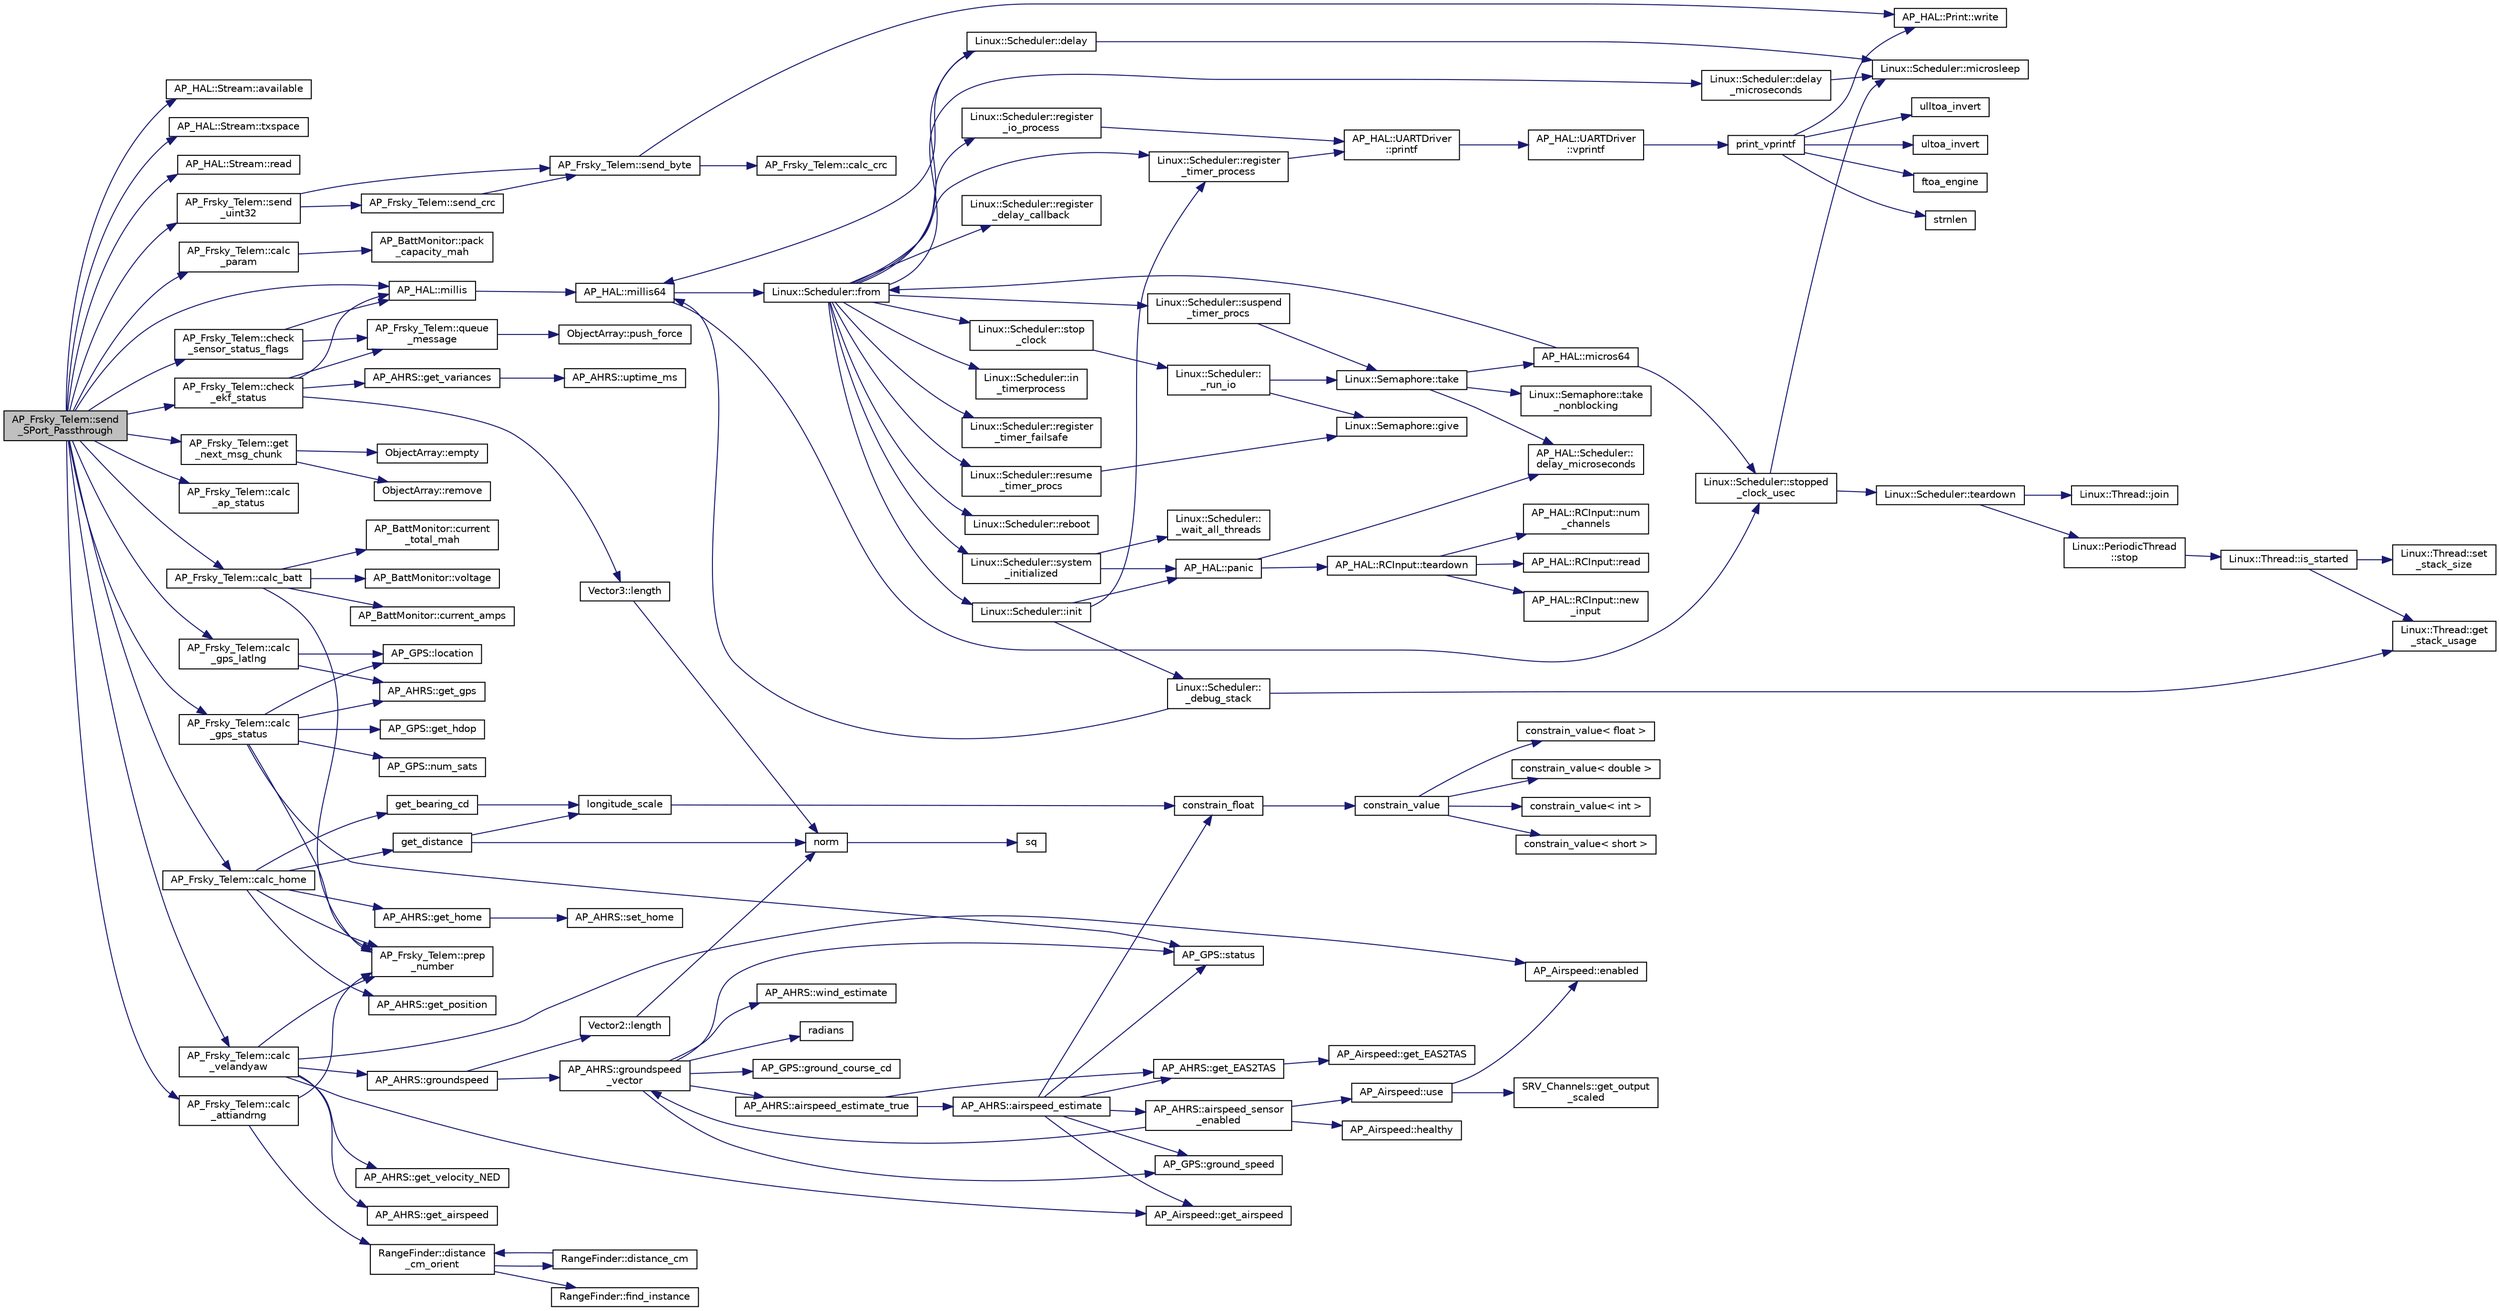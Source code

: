 digraph "AP_Frsky_Telem::send_SPort_Passthrough"
{
 // INTERACTIVE_SVG=YES
  edge [fontname="Helvetica",fontsize="10",labelfontname="Helvetica",labelfontsize="10"];
  node [fontname="Helvetica",fontsize="10",shape=record];
  rankdir="LR";
  Node1 [label="AP_Frsky_Telem::send\l_SPort_Passthrough",height=0.2,width=0.4,color="black", fillcolor="grey75", style="filled", fontcolor="black"];
  Node1 -> Node2 [color="midnightblue",fontsize="10",style="solid",fontname="Helvetica"];
  Node2 [label="AP_HAL::Stream::available",height=0.2,width=0.4,color="black", fillcolor="white", style="filled",URL="$classAP__HAL_1_1Stream.html#ae6aa935b5bbd553a2654bfec4e14961e"];
  Node1 -> Node3 [color="midnightblue",fontsize="10",style="solid",fontname="Helvetica"];
  Node3 [label="AP_HAL::Stream::txspace",height=0.2,width=0.4,color="black", fillcolor="white", style="filled",URL="$classAP__HAL_1_1Stream.html#a1768308e013072eb91ecf0ccdc171da6"];
  Node1 -> Node4 [color="midnightblue",fontsize="10",style="solid",fontname="Helvetica"];
  Node4 [label="AP_HAL::Stream::read",height=0.2,width=0.4,color="black", fillcolor="white", style="filled",URL="$classAP__HAL_1_1Stream.html#ae42ff362cc2a7e527c22f92a3740c2ac"];
  Node1 -> Node5 [color="midnightblue",fontsize="10",style="solid",fontname="Helvetica"];
  Node5 [label="AP_HAL::millis",height=0.2,width=0.4,color="black", fillcolor="white", style="filled",URL="$namespaceAP__HAL.html#a77dffbb18891996280308e21316ec186"];
  Node5 -> Node6 [color="midnightblue",fontsize="10",style="solid",fontname="Helvetica"];
  Node6 [label="AP_HAL::millis64",height=0.2,width=0.4,color="black", fillcolor="white", style="filled",URL="$namespaceAP__HAL.html#a59336c5fceaf28a76d1df1581a87a25d"];
  Node6 -> Node7 [color="midnightblue",fontsize="10",style="solid",fontname="Helvetica"];
  Node7 [label="Linux::Scheduler::from",height=0.2,width=0.4,color="black", fillcolor="white", style="filled",URL="$classLinux_1_1Scheduler.html#a53ecaae0fdc72f85bd57c4b0cff93653"];
  Node7 -> Node8 [color="midnightblue",fontsize="10",style="solid",fontname="Helvetica"];
  Node8 [label="Linux::Scheduler::init",height=0.2,width=0.4,color="black", fillcolor="white", style="filled",URL="$classLinux_1_1Scheduler.html#a3d77c332e051c28c83fb07757e7100bd"];
  Node8 -> Node9 [color="midnightblue",fontsize="10",style="solid",fontname="Helvetica"];
  Node9 [label="AP_HAL::panic",height=0.2,width=0.4,color="black", fillcolor="white", style="filled",URL="$namespaceAP__HAL.html#a71832f03d849a0c088f04fc98d3c8143"];
  Node9 -> Node10 [color="midnightblue",fontsize="10",style="solid",fontname="Helvetica"];
  Node10 [label="AP_HAL::RCInput::teardown",height=0.2,width=0.4,color="black", fillcolor="white", style="filled",URL="$classAP__HAL_1_1RCInput.html#a2bea13d38f2b9ae8bf5193a3a69f0a31"];
  Node10 -> Node11 [color="midnightblue",fontsize="10",style="solid",fontname="Helvetica"];
  Node11 [label="AP_HAL::RCInput::new\l_input",height=0.2,width=0.4,color="black", fillcolor="white", style="filled",URL="$classAP__HAL_1_1RCInput.html#aee1fade33080edef83dd7db0fad0f7da"];
  Node10 -> Node12 [color="midnightblue",fontsize="10",style="solid",fontname="Helvetica"];
  Node12 [label="AP_HAL::RCInput::num\l_channels",height=0.2,width=0.4,color="black", fillcolor="white", style="filled",URL="$classAP__HAL_1_1RCInput.html#ae55f959c6115c1f41783af3a2b6c4fcd"];
  Node10 -> Node13 [color="midnightblue",fontsize="10",style="solid",fontname="Helvetica"];
  Node13 [label="AP_HAL::RCInput::read",height=0.2,width=0.4,color="black", fillcolor="white", style="filled",URL="$classAP__HAL_1_1RCInput.html#a078fd7e6d2e6a899009ec674a8e03498"];
  Node9 -> Node14 [color="midnightblue",fontsize="10",style="solid",fontname="Helvetica"];
  Node14 [label="AP_HAL::Scheduler::\ldelay_microseconds",height=0.2,width=0.4,color="black", fillcolor="white", style="filled",URL="$classAP__HAL_1_1Scheduler.html#a78c4f1b1f192ac1c99544b6cc8f099b0"];
  Node8 -> Node15 [color="midnightblue",fontsize="10",style="solid",fontname="Helvetica"];
  Node15 [label="Linux::Scheduler::register\l_timer_process",height=0.2,width=0.4,color="black", fillcolor="white", style="filled",URL="$classLinux_1_1Scheduler.html#a02a34a123dfebaf360f7010745e1e646"];
  Node15 -> Node16 [color="midnightblue",fontsize="10",style="solid",fontname="Helvetica"];
  Node16 [label="AP_HAL::UARTDriver\l::printf",height=0.2,width=0.4,color="black", fillcolor="white", style="filled",URL="$classAP__HAL_1_1UARTDriver.html#a6ceedc792594e59fc7d80b39a435f027"];
  Node16 -> Node17 [color="midnightblue",fontsize="10",style="solid",fontname="Helvetica"];
  Node17 [label="AP_HAL::UARTDriver\l::vprintf",height=0.2,width=0.4,color="black", fillcolor="white", style="filled",URL="$classAP__HAL_1_1UARTDriver.html#aa8abfb6d6641299472c29ac1edde559f"];
  Node17 -> Node18 [color="midnightblue",fontsize="10",style="solid",fontname="Helvetica"];
  Node18 [label="print_vprintf",height=0.2,width=0.4,color="black", fillcolor="white", style="filled",URL="$print__vprintf_8cpp.html#a1534eaeab54696df96975b56d9f49212"];
  Node18 -> Node19 [color="midnightblue",fontsize="10",style="solid",fontname="Helvetica"];
  Node19 [label="AP_HAL::Print::write",height=0.2,width=0.4,color="black", fillcolor="white", style="filled",URL="$classAP__HAL_1_1Print.html#acc65391952a43334f8f5c9bef341f501"];
  Node18 -> Node20 [color="midnightblue",fontsize="10",style="solid",fontname="Helvetica"];
  Node20 [label="ftoa_engine",height=0.2,width=0.4,color="black", fillcolor="white", style="filled",URL="$ftoa__engine_8cpp.html#a1c28234da8f20b43c85890d4bb452947"];
  Node18 -> Node21 [color="midnightblue",fontsize="10",style="solid",fontname="Helvetica"];
  Node21 [label="strnlen",height=0.2,width=0.4,color="black", fillcolor="white", style="filled",URL="$replace_8cpp.html#a880bcc7b85a09e6254691bebd5344b51"];
  Node18 -> Node22 [color="midnightblue",fontsize="10",style="solid",fontname="Helvetica"];
  Node22 [label="ulltoa_invert",height=0.2,width=0.4,color="black", fillcolor="white", style="filled",URL="$utoa__invert_8cpp.html#a34926f552460b47c414ec4d83b32815c"];
  Node18 -> Node23 [color="midnightblue",fontsize="10",style="solid",fontname="Helvetica"];
  Node23 [label="ultoa_invert",height=0.2,width=0.4,color="black", fillcolor="white", style="filled",URL="$utoa__invert_8cpp.html#a5d99bba8e697c1e11da489d88fca8559"];
  Node8 -> Node24 [color="midnightblue",fontsize="10",style="solid",fontname="Helvetica"];
  Node24 [label="Linux::Scheduler::\l_debug_stack",height=0.2,width=0.4,color="black", fillcolor="white", style="filled",URL="$classLinux_1_1Scheduler.html#a163eb7b285c95b1b1d036fc61d723910"];
  Node24 -> Node6 [color="midnightblue",fontsize="10",style="solid",fontname="Helvetica"];
  Node24 -> Node25 [color="midnightblue",fontsize="10",style="solid",fontname="Helvetica"];
  Node25 [label="Linux::Thread::get\l_stack_usage",height=0.2,width=0.4,color="black", fillcolor="white", style="filled",URL="$classLinux_1_1Thread.html#a6884970a0811ae21953c57fb98aa6e96"];
  Node7 -> Node26 [color="midnightblue",fontsize="10",style="solid",fontname="Helvetica"];
  Node26 [label="Linux::Scheduler::delay",height=0.2,width=0.4,color="black", fillcolor="white", style="filled",URL="$classLinux_1_1Scheduler.html#a14f3239ecbb9889823b20dc9de655c2f"];
  Node26 -> Node6 [color="midnightblue",fontsize="10",style="solid",fontname="Helvetica"];
  Node26 -> Node27 [color="midnightblue",fontsize="10",style="solid",fontname="Helvetica"];
  Node27 [label="Linux::Scheduler::microsleep",height=0.2,width=0.4,color="black", fillcolor="white", style="filled",URL="$classLinux_1_1Scheduler.html#a647872aff158b510c56862f51f951538"];
  Node7 -> Node28 [color="midnightblue",fontsize="10",style="solid",fontname="Helvetica"];
  Node28 [label="Linux::Scheduler::delay\l_microseconds",height=0.2,width=0.4,color="black", fillcolor="white", style="filled",URL="$classLinux_1_1Scheduler.html#a4cffd5bcba0175bf49c7aa75ff3bf09a"];
  Node28 -> Node27 [color="midnightblue",fontsize="10",style="solid",fontname="Helvetica"];
  Node7 -> Node29 [color="midnightblue",fontsize="10",style="solid",fontname="Helvetica"];
  Node29 [label="Linux::Scheduler::register\l_delay_callback",height=0.2,width=0.4,color="black", fillcolor="white", style="filled",URL="$classLinux_1_1Scheduler.html#a5cb50b637d5fd3e5f9220bc23db0fb3f"];
  Node7 -> Node15 [color="midnightblue",fontsize="10",style="solid",fontname="Helvetica"];
  Node7 -> Node30 [color="midnightblue",fontsize="10",style="solid",fontname="Helvetica"];
  Node30 [label="Linux::Scheduler::register\l_io_process",height=0.2,width=0.4,color="black", fillcolor="white", style="filled",URL="$classLinux_1_1Scheduler.html#aa2be97cb8686d72cc322fb38f69a940c"];
  Node30 -> Node16 [color="midnightblue",fontsize="10",style="solid",fontname="Helvetica"];
  Node7 -> Node31 [color="midnightblue",fontsize="10",style="solid",fontname="Helvetica"];
  Node31 [label="Linux::Scheduler::suspend\l_timer_procs",height=0.2,width=0.4,color="black", fillcolor="white", style="filled",URL="$classLinux_1_1Scheduler.html#abba967d02c28cb0b16a7cebbff9bc6d6"];
  Node31 -> Node32 [color="midnightblue",fontsize="10",style="solid",fontname="Helvetica"];
  Node32 [label="Linux::Semaphore::take",height=0.2,width=0.4,color="black", fillcolor="white", style="filled",URL="$classLinux_1_1Semaphore.html#afc4c8706abb7e68aa4001ea372dc614e"];
  Node32 -> Node33 [color="midnightblue",fontsize="10",style="solid",fontname="Helvetica"];
  Node33 [label="Linux::Semaphore::take\l_nonblocking",height=0.2,width=0.4,color="black", fillcolor="white", style="filled",URL="$classLinux_1_1Semaphore.html#a561b4f40f3a76335f1a686c2aed526f9"];
  Node32 -> Node34 [color="midnightblue",fontsize="10",style="solid",fontname="Helvetica"];
  Node34 [label="AP_HAL::micros64",height=0.2,width=0.4,color="black", fillcolor="white", style="filled",URL="$namespaceAP__HAL.html#a7aa0ce7625c9680e30ff4a99940907a5"];
  Node34 -> Node7 [color="midnightblue",fontsize="10",style="solid",fontname="Helvetica"];
  Node34 -> Node35 [color="midnightblue",fontsize="10",style="solid",fontname="Helvetica"];
  Node35 [label="Linux::Scheduler::stopped\l_clock_usec",height=0.2,width=0.4,color="black", fillcolor="white", style="filled",URL="$classLinux_1_1Scheduler.html#a682b4c34f330f66db5ab4aa5d96e13f9"];
  Node35 -> Node27 [color="midnightblue",fontsize="10",style="solid",fontname="Helvetica"];
  Node35 -> Node36 [color="midnightblue",fontsize="10",style="solid",fontname="Helvetica"];
  Node36 [label="Linux::Scheduler::teardown",height=0.2,width=0.4,color="black", fillcolor="white", style="filled",URL="$classLinux_1_1Scheduler.html#ab373a83d818679432520ea881044b2a7"];
  Node36 -> Node37 [color="midnightblue",fontsize="10",style="solid",fontname="Helvetica"];
  Node37 [label="Linux::PeriodicThread\l::stop",height=0.2,width=0.4,color="black", fillcolor="white", style="filled",URL="$classLinux_1_1PeriodicThread.html#a136aaf6e713f63b246fc4a2905e6e9a1"];
  Node37 -> Node38 [color="midnightblue",fontsize="10",style="solid",fontname="Helvetica"];
  Node38 [label="Linux::Thread::is_started",height=0.2,width=0.4,color="black", fillcolor="white", style="filled",URL="$classLinux_1_1Thread.html#a240d7b48a9a8eb43638f67295a1819e5"];
  Node38 -> Node25 [color="midnightblue",fontsize="10",style="solid",fontname="Helvetica"];
  Node38 -> Node39 [color="midnightblue",fontsize="10",style="solid",fontname="Helvetica"];
  Node39 [label="Linux::Thread::set\l_stack_size",height=0.2,width=0.4,color="black", fillcolor="white", style="filled",URL="$classLinux_1_1Thread.html#a8d3282b714faaf68eae534e9276419f0"];
  Node36 -> Node40 [color="midnightblue",fontsize="10",style="solid",fontname="Helvetica"];
  Node40 [label="Linux::Thread::join",height=0.2,width=0.4,color="black", fillcolor="white", style="filled",URL="$classLinux_1_1Thread.html#a32b7d184279634922e2f3b23b584fbcd"];
  Node32 -> Node14 [color="midnightblue",fontsize="10",style="solid",fontname="Helvetica"];
  Node7 -> Node41 [color="midnightblue",fontsize="10",style="solid",fontname="Helvetica"];
  Node41 [label="Linux::Scheduler::resume\l_timer_procs",height=0.2,width=0.4,color="black", fillcolor="white", style="filled",URL="$classLinux_1_1Scheduler.html#aee4e701b92cb4721c4de1bfcdcded70c"];
  Node41 -> Node42 [color="midnightblue",fontsize="10",style="solid",fontname="Helvetica"];
  Node42 [label="Linux::Semaphore::give",height=0.2,width=0.4,color="black", fillcolor="white", style="filled",URL="$classLinux_1_1Semaphore.html#a216f91636f64b57b59d43ef64af91624"];
  Node7 -> Node43 [color="midnightblue",fontsize="10",style="solid",fontname="Helvetica"];
  Node43 [label="Linux::Scheduler::in\l_timerprocess",height=0.2,width=0.4,color="black", fillcolor="white", style="filled",URL="$classLinux_1_1Scheduler.html#af23753e7c6bfa97553db215a64235455"];
  Node7 -> Node44 [color="midnightblue",fontsize="10",style="solid",fontname="Helvetica"];
  Node44 [label="Linux::Scheduler::register\l_timer_failsafe",height=0.2,width=0.4,color="black", fillcolor="white", style="filled",URL="$classLinux_1_1Scheduler.html#ac193459e3575c7a0588fdc72250c2044"];
  Node7 -> Node45 [color="midnightblue",fontsize="10",style="solid",fontname="Helvetica"];
  Node45 [label="Linux::Scheduler::system\l_initialized",height=0.2,width=0.4,color="black", fillcolor="white", style="filled",URL="$classLinux_1_1Scheduler.html#ad6070a7ee637adf5101b1e6b6efbf8f6"];
  Node45 -> Node9 [color="midnightblue",fontsize="10",style="solid",fontname="Helvetica"];
  Node45 -> Node46 [color="midnightblue",fontsize="10",style="solid",fontname="Helvetica"];
  Node46 [label="Linux::Scheduler::\l_wait_all_threads",height=0.2,width=0.4,color="black", fillcolor="white", style="filled",URL="$classLinux_1_1Scheduler.html#ac52c8da3f1f4fd79c50bd64379daf399"];
  Node7 -> Node47 [color="midnightblue",fontsize="10",style="solid",fontname="Helvetica"];
  Node47 [label="Linux::Scheduler::reboot",height=0.2,width=0.4,color="black", fillcolor="white", style="filled",URL="$classLinux_1_1Scheduler.html#ae72cfa66c849ffd882ef518c35c71e69"];
  Node7 -> Node48 [color="midnightblue",fontsize="10",style="solid",fontname="Helvetica"];
  Node48 [label="Linux::Scheduler::stop\l_clock",height=0.2,width=0.4,color="black", fillcolor="white", style="filled",URL="$classLinux_1_1Scheduler.html#a392aebafcdfe9a812e4db4b7a9dcce9c"];
  Node48 -> Node49 [color="midnightblue",fontsize="10",style="solid",fontname="Helvetica"];
  Node49 [label="Linux::Scheduler::\l_run_io",height=0.2,width=0.4,color="black", fillcolor="white", style="filled",URL="$classLinux_1_1Scheduler.html#a70b024d7d0886bf47b46cc3ee310d638"];
  Node49 -> Node32 [color="midnightblue",fontsize="10",style="solid",fontname="Helvetica"];
  Node49 -> Node42 [color="midnightblue",fontsize="10",style="solid",fontname="Helvetica"];
  Node6 -> Node35 [color="midnightblue",fontsize="10",style="solid",fontname="Helvetica"];
  Node1 -> Node50 [color="midnightblue",fontsize="10",style="solid",fontname="Helvetica"];
  Node50 [label="AP_Frsky_Telem::send\l_uint32",height=0.2,width=0.4,color="black", fillcolor="white", style="filled",URL="$classAP__Frsky__Telem.html#ad990138e15c63b3398944af22e89844b"];
  Node50 -> Node51 [color="midnightblue",fontsize="10",style="solid",fontname="Helvetica"];
  Node51 [label="AP_Frsky_Telem::send_byte",height=0.2,width=0.4,color="black", fillcolor="white", style="filled",URL="$classAP__Frsky__Telem.html#ae275bd26952ce5ba1eda5650cc7bdcd1"];
  Node51 -> Node19 [color="midnightblue",fontsize="10",style="solid",fontname="Helvetica"];
  Node51 -> Node52 [color="midnightblue",fontsize="10",style="solid",fontname="Helvetica"];
  Node52 [label="AP_Frsky_Telem::calc_crc",height=0.2,width=0.4,color="black", fillcolor="white", style="filled",URL="$classAP__Frsky__Telem.html#a276d82db4184b09f3c21934ed9a715b6"];
  Node50 -> Node53 [color="midnightblue",fontsize="10",style="solid",fontname="Helvetica"];
  Node53 [label="AP_Frsky_Telem::send_crc",height=0.2,width=0.4,color="black", fillcolor="white", style="filled",URL="$classAP__Frsky__Telem.html#a40947bbc812b8af55d8c01e41888cc11"];
  Node53 -> Node51 [color="midnightblue",fontsize="10",style="solid",fontname="Helvetica"];
  Node1 -> Node54 [color="midnightblue",fontsize="10",style="solid",fontname="Helvetica"];
  Node54 [label="AP_Frsky_Telem::calc\l_param",height=0.2,width=0.4,color="black", fillcolor="white", style="filled",URL="$classAP__Frsky__Telem.html#afe0760c05ed6c709a762c5b28b15369c"];
  Node54 -> Node55 [color="midnightblue",fontsize="10",style="solid",fontname="Helvetica"];
  Node55 [label="AP_BattMonitor::pack\l_capacity_mah",height=0.2,width=0.4,color="black", fillcolor="white", style="filled",URL="$classAP__BattMonitor.html#a3d76e9c773148f56a8c73715c535365b",tooltip="pack_capacity_mah - returns the capacity of the battery pack in mAh when the pack is full ..."];
  Node1 -> Node56 [color="midnightblue",fontsize="10",style="solid",fontname="Helvetica"];
  Node56 [label="AP_Frsky_Telem::check\l_sensor_status_flags",height=0.2,width=0.4,color="black", fillcolor="white", style="filled",URL="$classAP__Frsky__Telem.html#a190c956e56465e105b8e81d4bdc3dd58"];
  Node56 -> Node5 [color="midnightblue",fontsize="10",style="solid",fontname="Helvetica"];
  Node56 -> Node57 [color="midnightblue",fontsize="10",style="solid",fontname="Helvetica"];
  Node57 [label="AP_Frsky_Telem::queue\l_message",height=0.2,width=0.4,color="black", fillcolor="white", style="filled",URL="$classAP__Frsky__Telem.html#aef21b9f33af863589feda48a23877380"];
  Node57 -> Node58 [color="midnightblue",fontsize="10",style="solid",fontname="Helvetica"];
  Node58 [label="ObjectArray::push_force",height=0.2,width=0.4,color="black", fillcolor="white", style="filled",URL="$classObjectArray.html#aec1630ad862991767b30ae80a71a26ea"];
  Node1 -> Node59 [color="midnightblue",fontsize="10",style="solid",fontname="Helvetica"];
  Node59 [label="AP_Frsky_Telem::check\l_ekf_status",height=0.2,width=0.4,color="black", fillcolor="white", style="filled",URL="$classAP__Frsky__Telem.html#ae7cda6dffbc204a0a9ca7b5ff92d8f94"];
  Node59 -> Node60 [color="midnightblue",fontsize="10",style="solid",fontname="Helvetica"];
  Node60 [label="AP_AHRS::get_variances",height=0.2,width=0.4,color="black", fillcolor="white", style="filled",URL="$classAP__AHRS.html#a3349640edf9d643f40fd0c8247f2cf09"];
  Node60 -> Node61 [color="midnightblue",fontsize="10",style="solid",fontname="Helvetica"];
  Node61 [label="AP_AHRS::uptime_ms",height=0.2,width=0.4,color="black", fillcolor="white", style="filled",URL="$classAP__AHRS.html#adab911dc87e234603bea168495da909a"];
  Node59 -> Node5 [color="midnightblue",fontsize="10",style="solid",fontname="Helvetica"];
  Node59 -> Node57 [color="midnightblue",fontsize="10",style="solid",fontname="Helvetica"];
  Node59 -> Node62 [color="midnightblue",fontsize="10",style="solid",fontname="Helvetica"];
  Node62 [label="Vector3::length",height=0.2,width=0.4,color="black", fillcolor="white", style="filled",URL="$classVector3.html#ac1fd5514e368a1e1c2d13f71eda18345"];
  Node62 -> Node63 [color="midnightblue",fontsize="10",style="solid",fontname="Helvetica"];
  Node63 [label="norm",height=0.2,width=0.4,color="black", fillcolor="white", style="filled",URL="$AP__Math_8h.html#adc76d4a5e5c9ae8cb7ab17b55c40d636"];
  Node63 -> Node64 [color="midnightblue",fontsize="10",style="solid",fontname="Helvetica"];
  Node64 [label="sq",height=0.2,width=0.4,color="black", fillcolor="white", style="filled",URL="$AP__Math_8h.html#a0375e3d67fd3911cacee5c3e1408c0f2"];
  Node1 -> Node65 [color="midnightblue",fontsize="10",style="solid",fontname="Helvetica"];
  Node65 [label="AP_Frsky_Telem::get\l_next_msg_chunk",height=0.2,width=0.4,color="black", fillcolor="white", style="filled",URL="$classAP__Frsky__Telem.html#a9b18635b5772cc590d732daef12232d1"];
  Node65 -> Node66 [color="midnightblue",fontsize="10",style="solid",fontname="Helvetica"];
  Node66 [label="ObjectArray::empty",height=0.2,width=0.4,color="black", fillcolor="white", style="filled",URL="$classObjectArray.html#a9cb518b23d7c273633e695bb9a860e04"];
  Node65 -> Node67 [color="midnightblue",fontsize="10",style="solid",fontname="Helvetica"];
  Node67 [label="ObjectArray::remove",height=0.2,width=0.4,color="black", fillcolor="white", style="filled",URL="$classObjectArray.html#a3efdbf78d37df270fe82be465a0ec0f7"];
  Node1 -> Node68 [color="midnightblue",fontsize="10",style="solid",fontname="Helvetica"];
  Node68 [label="AP_Frsky_Telem::calc\l_ap_status",height=0.2,width=0.4,color="black", fillcolor="white", style="filled",URL="$classAP__Frsky__Telem.html#a7097d001312f9904520919f74351ee77"];
  Node1 -> Node69 [color="midnightblue",fontsize="10",style="solid",fontname="Helvetica"];
  Node69 [label="AP_Frsky_Telem::calc_batt",height=0.2,width=0.4,color="black", fillcolor="white", style="filled",URL="$classAP__Frsky__Telem.html#a302a7e3a740f38607249e045ee726670"];
  Node69 -> Node70 [color="midnightblue",fontsize="10",style="solid",fontname="Helvetica"];
  Node70 [label="AP_BattMonitor::voltage",height=0.2,width=0.4,color="black", fillcolor="white", style="filled",URL="$classAP__BattMonitor.html#ab5789eb7d45ec25b685adfaaf9167284",tooltip="voltage - returns battery voltage in millivolts "];
  Node69 -> Node71 [color="midnightblue",fontsize="10",style="solid",fontname="Helvetica"];
  Node71 [label="AP_Frsky_Telem::prep\l_number",height=0.2,width=0.4,color="black", fillcolor="white", style="filled",URL="$classAP__Frsky__Telem.html#aea60e986f6cff0d30f76fff2c80c758a"];
  Node69 -> Node72 [color="midnightblue",fontsize="10",style="solid",fontname="Helvetica"];
  Node72 [label="AP_BattMonitor::current_amps",height=0.2,width=0.4,color="black", fillcolor="white", style="filled",URL="$classAP__BattMonitor.html#af73075a42b0aa50dca77e16625fb1122",tooltip="current_amps - returns the instantaneous current draw in amperes "];
  Node69 -> Node73 [color="midnightblue",fontsize="10",style="solid",fontname="Helvetica"];
  Node73 [label="AP_BattMonitor::current\l_total_mah",height=0.2,width=0.4,color="black", fillcolor="white", style="filled",URL="$classAP__BattMonitor.html#a5744db673ce4cbaffe3da159451c3d5f",tooltip="current_total_mah - returns total current drawn since start-up in amp-hours "];
  Node1 -> Node74 [color="midnightblue",fontsize="10",style="solid",fontname="Helvetica"];
  Node74 [label="AP_Frsky_Telem::calc\l_gps_status",height=0.2,width=0.4,color="black", fillcolor="white", style="filled",URL="$classAP__Frsky__Telem.html#ac5edb8c5db113e6b11f836cce49c3b4e"];
  Node74 -> Node75 [color="midnightblue",fontsize="10",style="solid",fontname="Helvetica"];
  Node75 [label="AP_AHRS::get_gps",height=0.2,width=0.4,color="black", fillcolor="white", style="filled",URL="$classAP__AHRS.html#a3316284b2bf12b8db1b4a39539799efc"];
  Node74 -> Node76 [color="midnightblue",fontsize="10",style="solid",fontname="Helvetica"];
  Node76 [label="AP_GPS::num_sats",height=0.2,width=0.4,color="black", fillcolor="white", style="filled",URL="$classAP__GPS.html#af74c8da8ab7394a33b0f0e64582d8648"];
  Node74 -> Node77 [color="midnightblue",fontsize="10",style="solid",fontname="Helvetica"];
  Node77 [label="AP_GPS::status",height=0.2,width=0.4,color="black", fillcolor="white", style="filled",URL="$classAP__GPS.html#a9093c8cf1d5a78ccd8677229bb314d37",tooltip="Query GPS status. "];
  Node74 -> Node71 [color="midnightblue",fontsize="10",style="solid",fontname="Helvetica"];
  Node74 -> Node78 [color="midnightblue",fontsize="10",style="solid",fontname="Helvetica"];
  Node78 [label="AP_GPS::get_hdop",height=0.2,width=0.4,color="black", fillcolor="white", style="filled",URL="$classAP__GPS.html#ae70aabdca2602d0a8f12f3e7696b3c55"];
  Node74 -> Node79 [color="midnightblue",fontsize="10",style="solid",fontname="Helvetica"];
  Node79 [label="AP_GPS::location",height=0.2,width=0.4,color="black", fillcolor="white", style="filled",URL="$classAP__GPS.html#a2ca8a9bad47faad1baeb09e124979022"];
  Node1 -> Node80 [color="midnightblue",fontsize="10",style="solid",fontname="Helvetica"];
  Node80 [label="AP_Frsky_Telem::calc_home",height=0.2,width=0.4,color="black", fillcolor="white", style="filled",URL="$classAP__Frsky__Telem.html#a387b32af73957b93ce8eb2f4e0d0129f"];
  Node80 -> Node81 [color="midnightblue",fontsize="10",style="solid",fontname="Helvetica"];
  Node81 [label="AP_AHRS::get_position",height=0.2,width=0.4,color="black", fillcolor="white", style="filled",URL="$classAP__AHRS.html#a861802533d7f8a91efc39425ac9c724f"];
  Node80 -> Node82 [color="midnightblue",fontsize="10",style="solid",fontname="Helvetica"];
  Node82 [label="AP_AHRS::get_home",height=0.2,width=0.4,color="black", fillcolor="white", style="filled",URL="$classAP__AHRS.html#aea45b16e6469a3b392b8bf52fb864732"];
  Node82 -> Node83 [color="midnightblue",fontsize="10",style="solid",fontname="Helvetica"];
  Node83 [label="AP_AHRS::set_home",height=0.2,width=0.4,color="black", fillcolor="white", style="filled",URL="$classAP__AHRS.html#a702b6313fff141dced78533a4d258ab0"];
  Node80 -> Node71 [color="midnightblue",fontsize="10",style="solid",fontname="Helvetica"];
  Node80 -> Node84 [color="midnightblue",fontsize="10",style="solid",fontname="Helvetica"];
  Node84 [label="get_distance",height=0.2,width=0.4,color="black", fillcolor="white", style="filled",URL="$location_8cpp.html#aa825a788804b8dd4cf1e3cfb42960a8b"];
  Node84 -> Node85 [color="midnightblue",fontsize="10",style="solid",fontname="Helvetica"];
  Node85 [label="longitude_scale",height=0.2,width=0.4,color="black", fillcolor="white", style="filled",URL="$location_8cpp.html#ad2368c582f3e0c135e2a74772f4db61a"];
  Node85 -> Node86 [color="midnightblue",fontsize="10",style="solid",fontname="Helvetica"];
  Node86 [label="constrain_float",height=0.2,width=0.4,color="black", fillcolor="white", style="filled",URL="$AP__Math_8h.html#ad525609d9dba6ffa556a0fbf08a3f9b4"];
  Node86 -> Node87 [color="midnightblue",fontsize="10",style="solid",fontname="Helvetica"];
  Node87 [label="constrain_value",height=0.2,width=0.4,color="black", fillcolor="white", style="filled",URL="$AP__Math_8h.html#a20e8f8671c282c69c1954652b6d61585"];
  Node87 -> Node88 [color="midnightblue",fontsize="10",style="solid",fontname="Helvetica"];
  Node88 [label="constrain_value\< int \>",height=0.2,width=0.4,color="black", fillcolor="white", style="filled",URL="$AP__Math_8cpp.html#a37e8e901754cb9c8e53a8e3030c82c50"];
  Node87 -> Node89 [color="midnightblue",fontsize="10",style="solid",fontname="Helvetica"];
  Node89 [label="constrain_value\< short \>",height=0.2,width=0.4,color="black", fillcolor="white", style="filled",URL="$AP__Math_8cpp.html#afdbe107ec1987d318a6347816fbf2b89"];
  Node87 -> Node90 [color="midnightblue",fontsize="10",style="solid",fontname="Helvetica"];
  Node90 [label="constrain_value\< float \>",height=0.2,width=0.4,color="black", fillcolor="white", style="filled",URL="$AP__Math_8cpp.html#ae6c621670c214da687de21d4e3a92587"];
  Node87 -> Node91 [color="midnightblue",fontsize="10",style="solid",fontname="Helvetica"];
  Node91 [label="constrain_value\< double \>",height=0.2,width=0.4,color="black", fillcolor="white", style="filled",URL="$AP__Math_8cpp.html#afe3990b00e9abc43fa97dfaf8e32f5c4"];
  Node84 -> Node63 [color="midnightblue",fontsize="10",style="solid",fontname="Helvetica"];
  Node80 -> Node92 [color="midnightblue",fontsize="10",style="solid",fontname="Helvetica"];
  Node92 [label="get_bearing_cd",height=0.2,width=0.4,color="black", fillcolor="white", style="filled",URL="$location_8cpp.html#a224e7b94333df3a15a18499026474ac9"];
  Node92 -> Node85 [color="midnightblue",fontsize="10",style="solid",fontname="Helvetica"];
  Node1 -> Node93 [color="midnightblue",fontsize="10",style="solid",fontname="Helvetica"];
  Node93 [label="AP_Frsky_Telem::calc\l_velandyaw",height=0.2,width=0.4,color="black", fillcolor="white", style="filled",URL="$classAP__Frsky__Telem.html#a65fa8c7eb737862f78428a02ebedd535"];
  Node93 -> Node94 [color="midnightblue",fontsize="10",style="solid",fontname="Helvetica"];
  Node94 [label="AP_AHRS::get_velocity_NED",height=0.2,width=0.4,color="black", fillcolor="white", style="filled",URL="$classAP__AHRS.html#a964855631b6a020e36e3913f51d448d7"];
  Node93 -> Node71 [color="midnightblue",fontsize="10",style="solid",fontname="Helvetica"];
  Node93 -> Node95 [color="midnightblue",fontsize="10",style="solid",fontname="Helvetica"];
  Node95 [label="AP_AHRS::get_airspeed",height=0.2,width=0.4,color="black", fillcolor="white", style="filled",URL="$classAP__AHRS.html#a2e82ec5ae0f44ff0e9e944e354b17eb3"];
  Node93 -> Node96 [color="midnightblue",fontsize="10",style="solid",fontname="Helvetica"];
  Node96 [label="AP_Airspeed::enabled",height=0.2,width=0.4,color="black", fillcolor="white", style="filled",URL="$classAP__Airspeed.html#a4721e9a79d9611e1f693d4850c07edc0"];
  Node93 -> Node97 [color="midnightblue",fontsize="10",style="solid",fontname="Helvetica"];
  Node97 [label="AP_Airspeed::get_airspeed",height=0.2,width=0.4,color="black", fillcolor="white", style="filled",URL="$classAP__Airspeed.html#a1027b15b91e0af1dbfe8b999a88c8a25"];
  Node93 -> Node98 [color="midnightblue",fontsize="10",style="solid",fontname="Helvetica"];
  Node98 [label="AP_AHRS::groundspeed",height=0.2,width=0.4,color="black", fillcolor="white", style="filled",URL="$classAP__AHRS.html#a11efcc2b48256bf736f33ac26063ae16"];
  Node98 -> Node99 [color="midnightblue",fontsize="10",style="solid",fontname="Helvetica"];
  Node99 [label="AP_AHRS::groundspeed\l_vector",height=0.2,width=0.4,color="black", fillcolor="white", style="filled",URL="$classAP__AHRS.html#aa2fd48ce0265df723cc8d05bb2150749"];
  Node99 -> Node100 [color="midnightblue",fontsize="10",style="solid",fontname="Helvetica"];
  Node100 [label="AP_AHRS::airspeed_estimate_true",height=0.2,width=0.4,color="black", fillcolor="white", style="filled",URL="$classAP__AHRS.html#a1c783993c43f6d833d67cebea7e82a2c"];
  Node100 -> Node101 [color="midnightblue",fontsize="10",style="solid",fontname="Helvetica"];
  Node101 [label="AP_AHRS::airspeed_estimate",height=0.2,width=0.4,color="black", fillcolor="white", style="filled",URL="$classAP__AHRS.html#a39289d0dde31413ad172fcf2847fce4a"];
  Node101 -> Node102 [color="midnightblue",fontsize="10",style="solid",fontname="Helvetica"];
  Node102 [label="AP_AHRS::airspeed_sensor\l_enabled",height=0.2,width=0.4,color="black", fillcolor="white", style="filled",URL="$classAP__AHRS.html#a8691156c332da099e3f5952e72ae2a58"];
  Node102 -> Node103 [color="midnightblue",fontsize="10",style="solid",fontname="Helvetica"];
  Node103 [label="AP_Airspeed::use",height=0.2,width=0.4,color="black", fillcolor="white", style="filled",URL="$classAP__Airspeed.html#a6162295b433e3a863c0d4b9086b19014"];
  Node103 -> Node96 [color="midnightblue",fontsize="10",style="solid",fontname="Helvetica"];
  Node103 -> Node104 [color="midnightblue",fontsize="10",style="solid",fontname="Helvetica"];
  Node104 [label="SRV_Channels::get_output\l_scaled",height=0.2,width=0.4,color="black", fillcolor="white", style="filled",URL="$classSRV__Channels.html#ad1738031466dbebfd16f7a2c564aeb25"];
  Node102 -> Node105 [color="midnightblue",fontsize="10",style="solid",fontname="Helvetica"];
  Node105 [label="AP_Airspeed::healthy",height=0.2,width=0.4,color="black", fillcolor="white", style="filled",URL="$classAP__Airspeed.html#acddaade777fa87d5b8c904c79be01204"];
  Node102 -> Node99 [color="midnightblue",fontsize="10",style="solid",fontname="Helvetica"];
  Node101 -> Node97 [color="midnightblue",fontsize="10",style="solid",fontname="Helvetica"];
  Node101 -> Node77 [color="midnightblue",fontsize="10",style="solid",fontname="Helvetica"];
  Node101 -> Node106 [color="midnightblue",fontsize="10",style="solid",fontname="Helvetica"];
  Node106 [label="AP_GPS::ground_speed",height=0.2,width=0.4,color="black", fillcolor="white", style="filled",URL="$classAP__GPS.html#a426041563da447ec6e9cde1926a88fdb"];
  Node101 -> Node107 [color="midnightblue",fontsize="10",style="solid",fontname="Helvetica"];
  Node107 [label="AP_AHRS::get_EAS2TAS",height=0.2,width=0.4,color="black", fillcolor="white", style="filled",URL="$classAP__AHRS.html#a2648b5fc68b22e83205161cf1274939c"];
  Node107 -> Node108 [color="midnightblue",fontsize="10",style="solid",fontname="Helvetica"];
  Node108 [label="AP_Airspeed::get_EAS2TAS",height=0.2,width=0.4,color="black", fillcolor="white", style="filled",URL="$classAP__Airspeed.html#a9bb14f83815ed35b067dd2f4a7c1851f"];
  Node101 -> Node86 [color="midnightblue",fontsize="10",style="solid",fontname="Helvetica"];
  Node100 -> Node107 [color="midnightblue",fontsize="10",style="solid",fontname="Helvetica"];
  Node99 -> Node77 [color="midnightblue",fontsize="10",style="solid",fontname="Helvetica"];
  Node99 -> Node109 [color="midnightblue",fontsize="10",style="solid",fontname="Helvetica"];
  Node109 [label="AP_AHRS::wind_estimate",height=0.2,width=0.4,color="black", fillcolor="white", style="filled",URL="$classAP__AHRS.html#a4cdb54b496f9381a4c629cf0b10c8f8a"];
  Node99 -> Node110 [color="midnightblue",fontsize="10",style="solid",fontname="Helvetica"];
  Node110 [label="radians",height=0.2,width=0.4,color="black", fillcolor="white", style="filled",URL="$AP__Math_8h.html#a75b14352ec1c95a8276af9a0813cfdc3"];
  Node99 -> Node111 [color="midnightblue",fontsize="10",style="solid",fontname="Helvetica"];
  Node111 [label="AP_GPS::ground_course_cd",height=0.2,width=0.4,color="black", fillcolor="white", style="filled",URL="$classAP__GPS.html#a94caaa8676fecb6c0c4a8a58eea3b106"];
  Node99 -> Node106 [color="midnightblue",fontsize="10",style="solid",fontname="Helvetica"];
  Node98 -> Node112 [color="midnightblue",fontsize="10",style="solid",fontname="Helvetica"];
  Node112 [label="Vector2::length",height=0.2,width=0.4,color="black", fillcolor="white", style="filled",URL="$structVector2.html#ad8ebafde96f43521d3647e2552387529"];
  Node112 -> Node63 [color="midnightblue",fontsize="10",style="solid",fontname="Helvetica"];
  Node1 -> Node113 [color="midnightblue",fontsize="10",style="solid",fontname="Helvetica"];
  Node113 [label="AP_Frsky_Telem::calc\l_gps_latlng",height=0.2,width=0.4,color="black", fillcolor="white", style="filled",URL="$classAP__Frsky__Telem.html#a296779fe61180298107f8cd6ebaf9583"];
  Node113 -> Node75 [color="midnightblue",fontsize="10",style="solid",fontname="Helvetica"];
  Node113 -> Node79 [color="midnightblue",fontsize="10",style="solid",fontname="Helvetica"];
  Node1 -> Node114 [color="midnightblue",fontsize="10",style="solid",fontname="Helvetica"];
  Node114 [label="AP_Frsky_Telem::calc\l_attiandrng",height=0.2,width=0.4,color="black", fillcolor="white", style="filled",URL="$classAP__Frsky__Telem.html#a3c83a4edea41e9fa6bd070f668c01836"];
  Node114 -> Node71 [color="midnightblue",fontsize="10",style="solid",fontname="Helvetica"];
  Node114 -> Node115 [color="midnightblue",fontsize="10",style="solid",fontname="Helvetica"];
  Node115 [label="RangeFinder::distance\l_cm_orient",height=0.2,width=0.4,color="black", fillcolor="white", style="filled",URL="$classRangeFinder.html#a68658534a280bdcefbcf50d40808c3c8"];
  Node115 -> Node116 [color="midnightblue",fontsize="10",style="solid",fontname="Helvetica"];
  Node116 [label="RangeFinder::find_instance",height=0.2,width=0.4,color="black", fillcolor="white", style="filled",URL="$classRangeFinder.html#a532b9699a5ac5270db1584fa7fab8a4c"];
  Node115 -> Node117 [color="midnightblue",fontsize="10",style="solid",fontname="Helvetica"];
  Node117 [label="RangeFinder::distance_cm",height=0.2,width=0.4,color="black", fillcolor="white", style="filled",URL="$classRangeFinder.html#a451a7507d534024c72faa2d1b734cb3c"];
  Node117 -> Node115 [color="midnightblue",fontsize="10",style="solid",fontname="Helvetica"];
}
